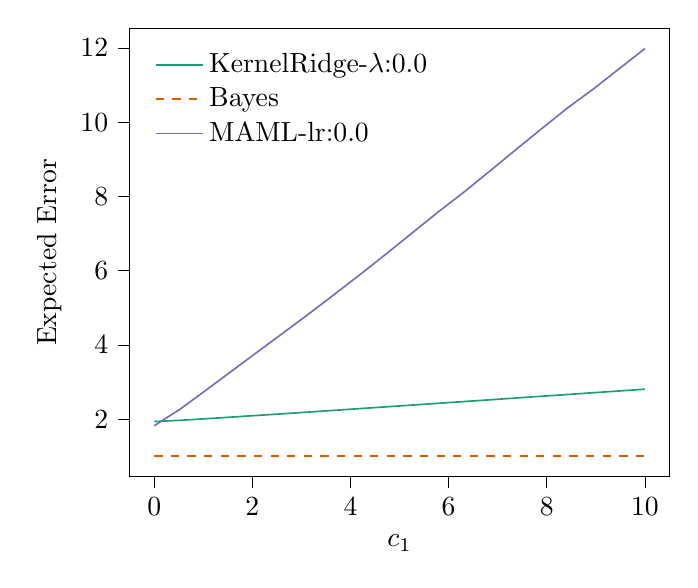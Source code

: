 % This file was created with tikzplotlib v0.10.1.
\begin{tikzpicture}

\definecolor{chocolate217952}{RGB}{217,95,2}
\definecolor{darkcyan27158119}{RGB}{27,158,119}
\definecolor{darkgray176}{RGB}{176,176,176}
\definecolor{lightslategray117112179}{RGB}{117,112,179}

\begin{axis}[
legend cell align={left},
legend style={
  fill opacity=0.8,
  draw opacity=1,
  text opacity=1,
  at={(0.03,0.97)},
  anchor=north west,
  draw=none
},
tick align=outside,
tick pos=left,
x grid style={darkgray176},
xlabel={\(\displaystyle c_{1}\)},
xmin=-0.499, xmax=10.5,
xtick style={color=black},
y grid style={darkgray176},
ylabel={Expected Error},
ymin=0.453, ymax=12.53,
ytick style={color=black}
]
\addplot [semithick, darkcyan27158119]
table {%
0.001 1.934
0.527 1.968
1.054 2.01
1.58 2.055
2.106 2.1
2.632 2.145
3.159 2.191
3.685 2.238
4.211 2.285
4.737 2.332
5.264 2.379
5.79 2.426
6.316 2.473
6.842 2.52
7.369 2.568
7.895 2.616
8.421 2.663
8.947 2.711
9.474 2.758
10 2.806
};
\addlegendentry{KernelRidge-$\lambda$:0.0}
\addplot [semithick, chocolate217952, dashed]
table {%
0.001 1.002
0.527 1.002
1.054 1.002
1.58 1.002
2.106 1.002
2.632 1.002
3.159 1.002
3.685 1.002
4.211 1.002
4.737 1.002
5.264 1.002
5.79 1.002
6.316 1.002
6.842 1.002
7.369 1.002
7.895 1.002
8.421 1.002
8.947 1.002
9.474 1.002
10 1.002
};
\addlegendentry{Bayes}
\addplot [semithick, lightslategray117112179]
table {%
0.001 1.823
0.527 2.268
1.054 2.779
1.58 3.296
2.106 3.812
2.632 4.326
3.159 4.844
3.685 5.374
4.211 5.911
4.737 6.46
5.264 7.023
5.79 7.583
6.316 8.119
6.842 8.684
7.369 9.257
7.895 9.822
8.421 10.38
8.947 10.889
9.474 11.436
10 11.981
};
\addlegendentry{MAML-lr:0.0}
\end{axis}

\end{tikzpicture}
